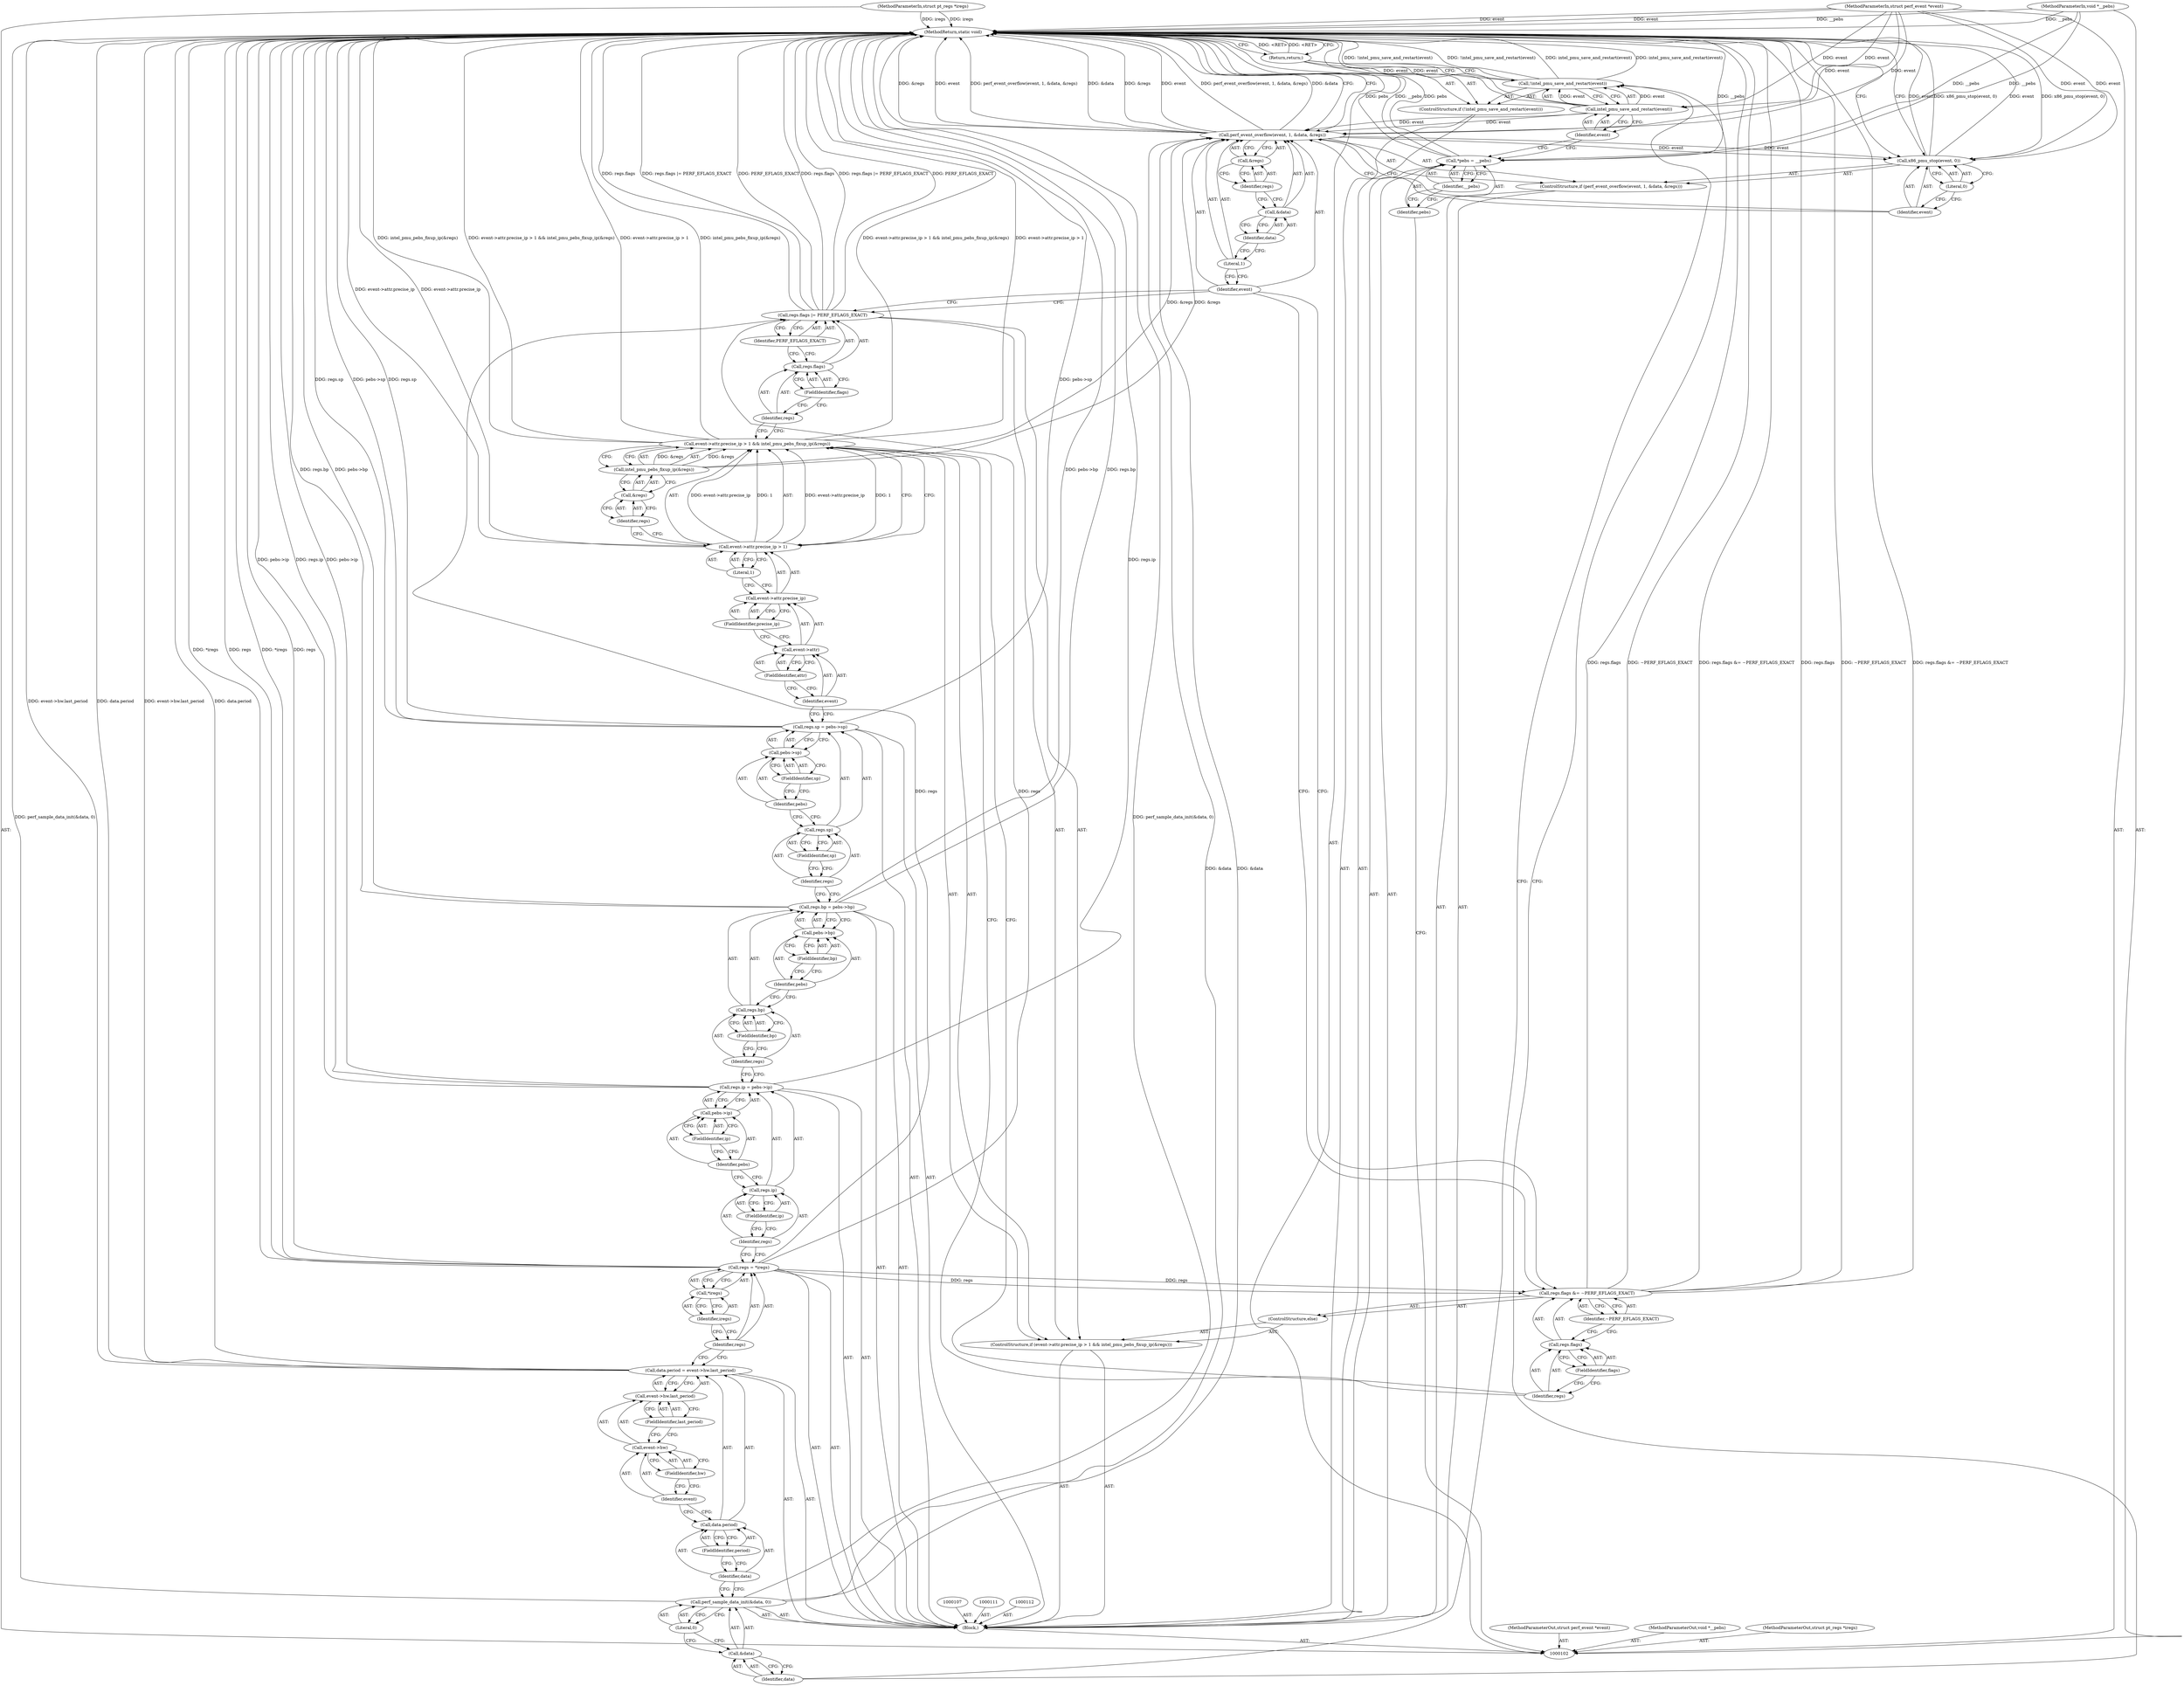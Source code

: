 digraph "1_linux_a8b0ca17b80e92faab46ee7179ba9e99ccb61233_47" {
"1000190" [label="(MethodReturn,static void)"];
"1000103" [label="(MethodParameterIn,struct perf_event *event)"];
"1000274" [label="(MethodParameterOut,struct perf_event *event)"];
"1000113" [label="(ControlStructure,if (!intel_pmu_save_and_restart(event)))"];
"1000116" [label="(Identifier,event)"];
"1000114" [label="(Call,!intel_pmu_save_and_restart(event))"];
"1000115" [label="(Call,intel_pmu_save_and_restart(event))"];
"1000117" [label="(Return,return;)"];
"1000118" [label="(Call,perf_sample_data_init(&data, 0))"];
"1000119" [label="(Call,&data)"];
"1000120" [label="(Identifier,data)"];
"1000121" [label="(Literal,0)"];
"1000122" [label="(Call,data.period = event->hw.last_period)"];
"1000123" [label="(Call,data.period)"];
"1000124" [label="(Identifier,data)"];
"1000126" [label="(Call,event->hw.last_period)"];
"1000127" [label="(Call,event->hw)"];
"1000128" [label="(Identifier,event)"];
"1000129" [label="(FieldIdentifier,hw)"];
"1000130" [label="(FieldIdentifier,last_period)"];
"1000125" [label="(FieldIdentifier,period)"];
"1000105" [label="(MethodParameterIn,void *__pebs)"];
"1000276" [label="(MethodParameterOut,void *__pebs)"];
"1000104" [label="(MethodParameterIn,struct pt_regs *iregs)"];
"1000275" [label="(MethodParameterOut,struct pt_regs *iregs)"];
"1000131" [label="(Call,regs = *iregs)"];
"1000132" [label="(Identifier,regs)"];
"1000133" [label="(Call,*iregs)"];
"1000134" [label="(Identifier,iregs)"];
"1000106" [label="(Block,)"];
"1000135" [label="(Call,regs.ip = pebs->ip)"];
"1000136" [label="(Call,regs.ip)"];
"1000137" [label="(Identifier,regs)"];
"1000139" [label="(Call,pebs->ip)"];
"1000140" [label="(Identifier,pebs)"];
"1000141" [label="(FieldIdentifier,ip)"];
"1000138" [label="(FieldIdentifier,ip)"];
"1000142" [label="(Call,regs.bp = pebs->bp)"];
"1000143" [label="(Call,regs.bp)"];
"1000144" [label="(Identifier,regs)"];
"1000146" [label="(Call,pebs->bp)"];
"1000147" [label="(Identifier,pebs)"];
"1000148" [label="(FieldIdentifier,bp)"];
"1000145" [label="(FieldIdentifier,bp)"];
"1000149" [label="(Call,regs.sp = pebs->sp)"];
"1000150" [label="(Call,regs.sp)"];
"1000151" [label="(Identifier,regs)"];
"1000153" [label="(Call,pebs->sp)"];
"1000154" [label="(Identifier,pebs)"];
"1000155" [label="(FieldIdentifier,sp)"];
"1000152" [label="(FieldIdentifier,sp)"];
"1000156" [label="(ControlStructure,if (event->attr.precise_ip > 1 && intel_pmu_pebs_fixup_ip(&regs)))"];
"1000162" [label="(FieldIdentifier,attr)"];
"1000163" [label="(FieldIdentifier,precise_ip)"];
"1000164" [label="(Literal,1)"];
"1000165" [label="(Call,intel_pmu_pebs_fixup_ip(&regs))"];
"1000157" [label="(Call,event->attr.precise_ip > 1 && intel_pmu_pebs_fixup_ip(&regs))"];
"1000158" [label="(Call,event->attr.precise_ip > 1)"];
"1000159" [label="(Call,event->attr.precise_ip)"];
"1000160" [label="(Call,event->attr)"];
"1000161" [label="(Identifier,event)"];
"1000166" [label="(Call,&regs)"];
"1000167" [label="(Identifier,regs)"];
"1000172" [label="(Identifier,PERF_EFLAGS_EXACT)"];
"1000168" [label="(Call,regs.flags |= PERF_EFLAGS_EXACT)"];
"1000169" [label="(Call,regs.flags)"];
"1000170" [label="(Identifier,regs)"];
"1000171" [label="(FieldIdentifier,flags)"];
"1000173" [label="(ControlStructure,else)"];
"1000178" [label="(Identifier,~PERF_EFLAGS_EXACT)"];
"1000174" [label="(Call,regs.flags &= ~PERF_EFLAGS_EXACT)"];
"1000175" [label="(Call,regs.flags)"];
"1000176" [label="(Identifier,regs)"];
"1000177" [label="(FieldIdentifier,flags)"];
"1000179" [label="(ControlStructure,if (perf_event_overflow(event, 1, &data, &regs)))"];
"1000181" [label="(Identifier,event)"];
"1000182" [label="(Literal,1)"];
"1000183" [label="(Call,&data)"];
"1000184" [label="(Identifier,data)"];
"1000185" [label="(Call,&regs)"];
"1000186" [label="(Identifier,regs)"];
"1000180" [label="(Call,perf_event_overflow(event, 1, &data, &regs))"];
"1000188" [label="(Identifier,event)"];
"1000189" [label="(Literal,0)"];
"1000187" [label="(Call,x86_pmu_stop(event, 0))"];
"1000108" [label="(Call,*pebs = __pebs)"];
"1000109" [label="(Identifier,pebs)"];
"1000110" [label="(Identifier,__pebs)"];
"1000190" -> "1000102"  [label="AST: "];
"1000190" -> "1000117"  [label="CFG: "];
"1000190" -> "1000187"  [label="CFG: "];
"1000190" -> "1000180"  [label="CFG: "];
"1000180" -> "1000190"  [label="DDG: &regs"];
"1000180" -> "1000190"  [label="DDG: event"];
"1000180" -> "1000190"  [label="DDG: perf_event_overflow(event, 1, &data, &regs)"];
"1000180" -> "1000190"  [label="DDG: &data"];
"1000168" -> "1000190"  [label="DDG: regs.flags"];
"1000168" -> "1000190"  [label="DDG: regs.flags |= PERF_EFLAGS_EXACT"];
"1000168" -> "1000190"  [label="DDG: PERF_EFLAGS_EXACT"];
"1000157" -> "1000190"  [label="DDG: event->attr.precise_ip > 1 && intel_pmu_pebs_fixup_ip(&regs)"];
"1000157" -> "1000190"  [label="DDG: event->attr.precise_ip > 1"];
"1000157" -> "1000190"  [label="DDG: intel_pmu_pebs_fixup_ip(&regs)"];
"1000104" -> "1000190"  [label="DDG: iregs"];
"1000105" -> "1000190"  [label="DDG: __pebs"];
"1000114" -> "1000190"  [label="DDG: !intel_pmu_save_and_restart(event)"];
"1000114" -> "1000190"  [label="DDG: intel_pmu_save_and_restart(event)"];
"1000149" -> "1000190"  [label="DDG: pebs->sp"];
"1000149" -> "1000190"  [label="DDG: regs.sp"];
"1000118" -> "1000190"  [label="DDG: perf_sample_data_init(&data, 0)"];
"1000131" -> "1000190"  [label="DDG: *iregs"];
"1000131" -> "1000190"  [label="DDG: regs"];
"1000142" -> "1000190"  [label="DDG: pebs->bp"];
"1000142" -> "1000190"  [label="DDG: regs.bp"];
"1000158" -> "1000190"  [label="DDG: event->attr.precise_ip"];
"1000187" -> "1000190"  [label="DDG: event"];
"1000187" -> "1000190"  [label="DDG: x86_pmu_stop(event, 0)"];
"1000174" -> "1000190"  [label="DDG: ~PERF_EFLAGS_EXACT"];
"1000174" -> "1000190"  [label="DDG: regs.flags &= ~PERF_EFLAGS_EXACT"];
"1000174" -> "1000190"  [label="DDG: regs.flags"];
"1000122" -> "1000190"  [label="DDG: event->hw.last_period"];
"1000122" -> "1000190"  [label="DDG: data.period"];
"1000135" -> "1000190"  [label="DDG: pebs->ip"];
"1000135" -> "1000190"  [label="DDG: regs.ip"];
"1000103" -> "1000190"  [label="DDG: event"];
"1000108" -> "1000190"  [label="DDG: __pebs"];
"1000108" -> "1000190"  [label="DDG: pebs"];
"1000115" -> "1000190"  [label="DDG: event"];
"1000117" -> "1000190"  [label="DDG: <RET>"];
"1000103" -> "1000102"  [label="AST: "];
"1000103" -> "1000190"  [label="DDG: event"];
"1000103" -> "1000115"  [label="DDG: event"];
"1000103" -> "1000180"  [label="DDG: event"];
"1000103" -> "1000187"  [label="DDG: event"];
"1000274" -> "1000102"  [label="AST: "];
"1000113" -> "1000106"  [label="AST: "];
"1000114" -> "1000113"  [label="AST: "];
"1000117" -> "1000113"  [label="AST: "];
"1000116" -> "1000115"  [label="AST: "];
"1000116" -> "1000108"  [label="CFG: "];
"1000115" -> "1000116"  [label="CFG: "];
"1000114" -> "1000113"  [label="AST: "];
"1000114" -> "1000115"  [label="CFG: "];
"1000115" -> "1000114"  [label="AST: "];
"1000117" -> "1000114"  [label="CFG: "];
"1000120" -> "1000114"  [label="CFG: "];
"1000114" -> "1000190"  [label="DDG: !intel_pmu_save_and_restart(event)"];
"1000114" -> "1000190"  [label="DDG: intel_pmu_save_and_restart(event)"];
"1000115" -> "1000114"  [label="DDG: event"];
"1000115" -> "1000114"  [label="AST: "];
"1000115" -> "1000116"  [label="CFG: "];
"1000116" -> "1000115"  [label="AST: "];
"1000114" -> "1000115"  [label="CFG: "];
"1000115" -> "1000190"  [label="DDG: event"];
"1000115" -> "1000114"  [label="DDG: event"];
"1000103" -> "1000115"  [label="DDG: event"];
"1000115" -> "1000180"  [label="DDG: event"];
"1000117" -> "1000113"  [label="AST: "];
"1000117" -> "1000114"  [label="CFG: "];
"1000190" -> "1000117"  [label="CFG: "];
"1000117" -> "1000190"  [label="DDG: <RET>"];
"1000118" -> "1000106"  [label="AST: "];
"1000118" -> "1000121"  [label="CFG: "];
"1000119" -> "1000118"  [label="AST: "];
"1000121" -> "1000118"  [label="AST: "];
"1000124" -> "1000118"  [label="CFG: "];
"1000118" -> "1000190"  [label="DDG: perf_sample_data_init(&data, 0)"];
"1000118" -> "1000180"  [label="DDG: &data"];
"1000119" -> "1000118"  [label="AST: "];
"1000119" -> "1000120"  [label="CFG: "];
"1000120" -> "1000119"  [label="AST: "];
"1000121" -> "1000119"  [label="CFG: "];
"1000120" -> "1000119"  [label="AST: "];
"1000120" -> "1000114"  [label="CFG: "];
"1000119" -> "1000120"  [label="CFG: "];
"1000121" -> "1000118"  [label="AST: "];
"1000121" -> "1000119"  [label="CFG: "];
"1000118" -> "1000121"  [label="CFG: "];
"1000122" -> "1000106"  [label="AST: "];
"1000122" -> "1000126"  [label="CFG: "];
"1000123" -> "1000122"  [label="AST: "];
"1000126" -> "1000122"  [label="AST: "];
"1000132" -> "1000122"  [label="CFG: "];
"1000122" -> "1000190"  [label="DDG: event->hw.last_period"];
"1000122" -> "1000190"  [label="DDG: data.period"];
"1000123" -> "1000122"  [label="AST: "];
"1000123" -> "1000125"  [label="CFG: "];
"1000124" -> "1000123"  [label="AST: "];
"1000125" -> "1000123"  [label="AST: "];
"1000128" -> "1000123"  [label="CFG: "];
"1000124" -> "1000123"  [label="AST: "];
"1000124" -> "1000118"  [label="CFG: "];
"1000125" -> "1000124"  [label="CFG: "];
"1000126" -> "1000122"  [label="AST: "];
"1000126" -> "1000130"  [label="CFG: "];
"1000127" -> "1000126"  [label="AST: "];
"1000130" -> "1000126"  [label="AST: "];
"1000122" -> "1000126"  [label="CFG: "];
"1000127" -> "1000126"  [label="AST: "];
"1000127" -> "1000129"  [label="CFG: "];
"1000128" -> "1000127"  [label="AST: "];
"1000129" -> "1000127"  [label="AST: "];
"1000130" -> "1000127"  [label="CFG: "];
"1000128" -> "1000127"  [label="AST: "];
"1000128" -> "1000123"  [label="CFG: "];
"1000129" -> "1000128"  [label="CFG: "];
"1000129" -> "1000127"  [label="AST: "];
"1000129" -> "1000128"  [label="CFG: "];
"1000127" -> "1000129"  [label="CFG: "];
"1000130" -> "1000126"  [label="AST: "];
"1000130" -> "1000127"  [label="CFG: "];
"1000126" -> "1000130"  [label="CFG: "];
"1000125" -> "1000123"  [label="AST: "];
"1000125" -> "1000124"  [label="CFG: "];
"1000123" -> "1000125"  [label="CFG: "];
"1000105" -> "1000102"  [label="AST: "];
"1000105" -> "1000190"  [label="DDG: __pebs"];
"1000105" -> "1000108"  [label="DDG: __pebs"];
"1000276" -> "1000102"  [label="AST: "];
"1000104" -> "1000102"  [label="AST: "];
"1000104" -> "1000190"  [label="DDG: iregs"];
"1000275" -> "1000102"  [label="AST: "];
"1000131" -> "1000106"  [label="AST: "];
"1000131" -> "1000133"  [label="CFG: "];
"1000132" -> "1000131"  [label="AST: "];
"1000133" -> "1000131"  [label="AST: "];
"1000137" -> "1000131"  [label="CFG: "];
"1000131" -> "1000190"  [label="DDG: *iregs"];
"1000131" -> "1000190"  [label="DDG: regs"];
"1000131" -> "1000168"  [label="DDG: regs"];
"1000131" -> "1000174"  [label="DDG: regs"];
"1000132" -> "1000131"  [label="AST: "];
"1000132" -> "1000122"  [label="CFG: "];
"1000134" -> "1000132"  [label="CFG: "];
"1000133" -> "1000131"  [label="AST: "];
"1000133" -> "1000134"  [label="CFG: "];
"1000134" -> "1000133"  [label="AST: "];
"1000131" -> "1000133"  [label="CFG: "];
"1000134" -> "1000133"  [label="AST: "];
"1000134" -> "1000132"  [label="CFG: "];
"1000133" -> "1000134"  [label="CFG: "];
"1000106" -> "1000102"  [label="AST: "];
"1000107" -> "1000106"  [label="AST: "];
"1000108" -> "1000106"  [label="AST: "];
"1000111" -> "1000106"  [label="AST: "];
"1000112" -> "1000106"  [label="AST: "];
"1000113" -> "1000106"  [label="AST: "];
"1000118" -> "1000106"  [label="AST: "];
"1000122" -> "1000106"  [label="AST: "];
"1000131" -> "1000106"  [label="AST: "];
"1000135" -> "1000106"  [label="AST: "];
"1000142" -> "1000106"  [label="AST: "];
"1000149" -> "1000106"  [label="AST: "];
"1000156" -> "1000106"  [label="AST: "];
"1000179" -> "1000106"  [label="AST: "];
"1000135" -> "1000106"  [label="AST: "];
"1000135" -> "1000139"  [label="CFG: "];
"1000136" -> "1000135"  [label="AST: "];
"1000139" -> "1000135"  [label="AST: "];
"1000144" -> "1000135"  [label="CFG: "];
"1000135" -> "1000190"  [label="DDG: pebs->ip"];
"1000135" -> "1000190"  [label="DDG: regs.ip"];
"1000136" -> "1000135"  [label="AST: "];
"1000136" -> "1000138"  [label="CFG: "];
"1000137" -> "1000136"  [label="AST: "];
"1000138" -> "1000136"  [label="AST: "];
"1000140" -> "1000136"  [label="CFG: "];
"1000137" -> "1000136"  [label="AST: "];
"1000137" -> "1000131"  [label="CFG: "];
"1000138" -> "1000137"  [label="CFG: "];
"1000139" -> "1000135"  [label="AST: "];
"1000139" -> "1000141"  [label="CFG: "];
"1000140" -> "1000139"  [label="AST: "];
"1000141" -> "1000139"  [label="AST: "];
"1000135" -> "1000139"  [label="CFG: "];
"1000140" -> "1000139"  [label="AST: "];
"1000140" -> "1000136"  [label="CFG: "];
"1000141" -> "1000140"  [label="CFG: "];
"1000141" -> "1000139"  [label="AST: "];
"1000141" -> "1000140"  [label="CFG: "];
"1000139" -> "1000141"  [label="CFG: "];
"1000138" -> "1000136"  [label="AST: "];
"1000138" -> "1000137"  [label="CFG: "];
"1000136" -> "1000138"  [label="CFG: "];
"1000142" -> "1000106"  [label="AST: "];
"1000142" -> "1000146"  [label="CFG: "];
"1000143" -> "1000142"  [label="AST: "];
"1000146" -> "1000142"  [label="AST: "];
"1000151" -> "1000142"  [label="CFG: "];
"1000142" -> "1000190"  [label="DDG: pebs->bp"];
"1000142" -> "1000190"  [label="DDG: regs.bp"];
"1000143" -> "1000142"  [label="AST: "];
"1000143" -> "1000145"  [label="CFG: "];
"1000144" -> "1000143"  [label="AST: "];
"1000145" -> "1000143"  [label="AST: "];
"1000147" -> "1000143"  [label="CFG: "];
"1000144" -> "1000143"  [label="AST: "];
"1000144" -> "1000135"  [label="CFG: "];
"1000145" -> "1000144"  [label="CFG: "];
"1000146" -> "1000142"  [label="AST: "];
"1000146" -> "1000148"  [label="CFG: "];
"1000147" -> "1000146"  [label="AST: "];
"1000148" -> "1000146"  [label="AST: "];
"1000142" -> "1000146"  [label="CFG: "];
"1000147" -> "1000146"  [label="AST: "];
"1000147" -> "1000143"  [label="CFG: "];
"1000148" -> "1000147"  [label="CFG: "];
"1000148" -> "1000146"  [label="AST: "];
"1000148" -> "1000147"  [label="CFG: "];
"1000146" -> "1000148"  [label="CFG: "];
"1000145" -> "1000143"  [label="AST: "];
"1000145" -> "1000144"  [label="CFG: "];
"1000143" -> "1000145"  [label="CFG: "];
"1000149" -> "1000106"  [label="AST: "];
"1000149" -> "1000153"  [label="CFG: "];
"1000150" -> "1000149"  [label="AST: "];
"1000153" -> "1000149"  [label="AST: "];
"1000161" -> "1000149"  [label="CFG: "];
"1000149" -> "1000190"  [label="DDG: pebs->sp"];
"1000149" -> "1000190"  [label="DDG: regs.sp"];
"1000150" -> "1000149"  [label="AST: "];
"1000150" -> "1000152"  [label="CFG: "];
"1000151" -> "1000150"  [label="AST: "];
"1000152" -> "1000150"  [label="AST: "];
"1000154" -> "1000150"  [label="CFG: "];
"1000151" -> "1000150"  [label="AST: "];
"1000151" -> "1000142"  [label="CFG: "];
"1000152" -> "1000151"  [label="CFG: "];
"1000153" -> "1000149"  [label="AST: "];
"1000153" -> "1000155"  [label="CFG: "];
"1000154" -> "1000153"  [label="AST: "];
"1000155" -> "1000153"  [label="AST: "];
"1000149" -> "1000153"  [label="CFG: "];
"1000154" -> "1000153"  [label="AST: "];
"1000154" -> "1000150"  [label="CFG: "];
"1000155" -> "1000154"  [label="CFG: "];
"1000155" -> "1000153"  [label="AST: "];
"1000155" -> "1000154"  [label="CFG: "];
"1000153" -> "1000155"  [label="CFG: "];
"1000152" -> "1000150"  [label="AST: "];
"1000152" -> "1000151"  [label="CFG: "];
"1000150" -> "1000152"  [label="CFG: "];
"1000156" -> "1000106"  [label="AST: "];
"1000157" -> "1000156"  [label="AST: "];
"1000168" -> "1000156"  [label="AST: "];
"1000173" -> "1000156"  [label="AST: "];
"1000162" -> "1000160"  [label="AST: "];
"1000162" -> "1000161"  [label="CFG: "];
"1000160" -> "1000162"  [label="CFG: "];
"1000163" -> "1000159"  [label="AST: "];
"1000163" -> "1000160"  [label="CFG: "];
"1000159" -> "1000163"  [label="CFG: "];
"1000164" -> "1000158"  [label="AST: "];
"1000164" -> "1000159"  [label="CFG: "];
"1000158" -> "1000164"  [label="CFG: "];
"1000165" -> "1000157"  [label="AST: "];
"1000165" -> "1000166"  [label="CFG: "];
"1000166" -> "1000165"  [label="AST: "];
"1000157" -> "1000165"  [label="CFG: "];
"1000165" -> "1000157"  [label="DDG: &regs"];
"1000165" -> "1000180"  [label="DDG: &regs"];
"1000157" -> "1000156"  [label="AST: "];
"1000157" -> "1000158"  [label="CFG: "];
"1000157" -> "1000165"  [label="CFG: "];
"1000158" -> "1000157"  [label="AST: "];
"1000165" -> "1000157"  [label="AST: "];
"1000170" -> "1000157"  [label="CFG: "];
"1000176" -> "1000157"  [label="CFG: "];
"1000157" -> "1000190"  [label="DDG: event->attr.precise_ip > 1 && intel_pmu_pebs_fixup_ip(&regs)"];
"1000157" -> "1000190"  [label="DDG: event->attr.precise_ip > 1"];
"1000157" -> "1000190"  [label="DDG: intel_pmu_pebs_fixup_ip(&regs)"];
"1000158" -> "1000157"  [label="DDG: event->attr.precise_ip"];
"1000158" -> "1000157"  [label="DDG: 1"];
"1000165" -> "1000157"  [label="DDG: &regs"];
"1000158" -> "1000157"  [label="AST: "];
"1000158" -> "1000164"  [label="CFG: "];
"1000159" -> "1000158"  [label="AST: "];
"1000164" -> "1000158"  [label="AST: "];
"1000167" -> "1000158"  [label="CFG: "];
"1000157" -> "1000158"  [label="CFG: "];
"1000158" -> "1000190"  [label="DDG: event->attr.precise_ip"];
"1000158" -> "1000157"  [label="DDG: event->attr.precise_ip"];
"1000158" -> "1000157"  [label="DDG: 1"];
"1000159" -> "1000158"  [label="AST: "];
"1000159" -> "1000163"  [label="CFG: "];
"1000160" -> "1000159"  [label="AST: "];
"1000163" -> "1000159"  [label="AST: "];
"1000164" -> "1000159"  [label="CFG: "];
"1000160" -> "1000159"  [label="AST: "];
"1000160" -> "1000162"  [label="CFG: "];
"1000161" -> "1000160"  [label="AST: "];
"1000162" -> "1000160"  [label="AST: "];
"1000163" -> "1000160"  [label="CFG: "];
"1000161" -> "1000160"  [label="AST: "];
"1000161" -> "1000149"  [label="CFG: "];
"1000162" -> "1000161"  [label="CFG: "];
"1000166" -> "1000165"  [label="AST: "];
"1000166" -> "1000167"  [label="CFG: "];
"1000167" -> "1000166"  [label="AST: "];
"1000165" -> "1000166"  [label="CFG: "];
"1000167" -> "1000166"  [label="AST: "];
"1000167" -> "1000158"  [label="CFG: "];
"1000166" -> "1000167"  [label="CFG: "];
"1000172" -> "1000168"  [label="AST: "];
"1000172" -> "1000169"  [label="CFG: "];
"1000168" -> "1000172"  [label="CFG: "];
"1000168" -> "1000156"  [label="AST: "];
"1000168" -> "1000172"  [label="CFG: "];
"1000169" -> "1000168"  [label="AST: "];
"1000172" -> "1000168"  [label="AST: "];
"1000181" -> "1000168"  [label="CFG: "];
"1000168" -> "1000190"  [label="DDG: regs.flags"];
"1000168" -> "1000190"  [label="DDG: regs.flags |= PERF_EFLAGS_EXACT"];
"1000168" -> "1000190"  [label="DDG: PERF_EFLAGS_EXACT"];
"1000131" -> "1000168"  [label="DDG: regs"];
"1000169" -> "1000168"  [label="AST: "];
"1000169" -> "1000171"  [label="CFG: "];
"1000170" -> "1000169"  [label="AST: "];
"1000171" -> "1000169"  [label="AST: "];
"1000172" -> "1000169"  [label="CFG: "];
"1000170" -> "1000169"  [label="AST: "];
"1000170" -> "1000157"  [label="CFG: "];
"1000171" -> "1000170"  [label="CFG: "];
"1000171" -> "1000169"  [label="AST: "];
"1000171" -> "1000170"  [label="CFG: "];
"1000169" -> "1000171"  [label="CFG: "];
"1000173" -> "1000156"  [label="AST: "];
"1000174" -> "1000173"  [label="AST: "];
"1000178" -> "1000174"  [label="AST: "];
"1000178" -> "1000175"  [label="CFG: "];
"1000174" -> "1000178"  [label="CFG: "];
"1000174" -> "1000173"  [label="AST: "];
"1000174" -> "1000178"  [label="CFG: "];
"1000175" -> "1000174"  [label="AST: "];
"1000178" -> "1000174"  [label="AST: "];
"1000181" -> "1000174"  [label="CFG: "];
"1000174" -> "1000190"  [label="DDG: ~PERF_EFLAGS_EXACT"];
"1000174" -> "1000190"  [label="DDG: regs.flags &= ~PERF_EFLAGS_EXACT"];
"1000174" -> "1000190"  [label="DDG: regs.flags"];
"1000131" -> "1000174"  [label="DDG: regs"];
"1000175" -> "1000174"  [label="AST: "];
"1000175" -> "1000177"  [label="CFG: "];
"1000176" -> "1000175"  [label="AST: "];
"1000177" -> "1000175"  [label="AST: "];
"1000178" -> "1000175"  [label="CFG: "];
"1000176" -> "1000175"  [label="AST: "];
"1000176" -> "1000157"  [label="CFG: "];
"1000177" -> "1000176"  [label="CFG: "];
"1000177" -> "1000175"  [label="AST: "];
"1000177" -> "1000176"  [label="CFG: "];
"1000175" -> "1000177"  [label="CFG: "];
"1000179" -> "1000106"  [label="AST: "];
"1000180" -> "1000179"  [label="AST: "];
"1000187" -> "1000179"  [label="AST: "];
"1000181" -> "1000180"  [label="AST: "];
"1000181" -> "1000168"  [label="CFG: "];
"1000181" -> "1000174"  [label="CFG: "];
"1000182" -> "1000181"  [label="CFG: "];
"1000182" -> "1000180"  [label="AST: "];
"1000182" -> "1000181"  [label="CFG: "];
"1000184" -> "1000182"  [label="CFG: "];
"1000183" -> "1000180"  [label="AST: "];
"1000183" -> "1000184"  [label="CFG: "];
"1000184" -> "1000183"  [label="AST: "];
"1000186" -> "1000183"  [label="CFG: "];
"1000184" -> "1000183"  [label="AST: "];
"1000184" -> "1000182"  [label="CFG: "];
"1000183" -> "1000184"  [label="CFG: "];
"1000185" -> "1000180"  [label="AST: "];
"1000185" -> "1000186"  [label="CFG: "];
"1000186" -> "1000185"  [label="AST: "];
"1000180" -> "1000185"  [label="CFG: "];
"1000186" -> "1000185"  [label="AST: "];
"1000186" -> "1000183"  [label="CFG: "];
"1000185" -> "1000186"  [label="CFG: "];
"1000180" -> "1000179"  [label="AST: "];
"1000180" -> "1000185"  [label="CFG: "];
"1000181" -> "1000180"  [label="AST: "];
"1000182" -> "1000180"  [label="AST: "];
"1000183" -> "1000180"  [label="AST: "];
"1000185" -> "1000180"  [label="AST: "];
"1000188" -> "1000180"  [label="CFG: "];
"1000190" -> "1000180"  [label="CFG: "];
"1000180" -> "1000190"  [label="DDG: &regs"];
"1000180" -> "1000190"  [label="DDG: event"];
"1000180" -> "1000190"  [label="DDG: perf_event_overflow(event, 1, &data, &regs)"];
"1000180" -> "1000190"  [label="DDG: &data"];
"1000115" -> "1000180"  [label="DDG: event"];
"1000103" -> "1000180"  [label="DDG: event"];
"1000118" -> "1000180"  [label="DDG: &data"];
"1000165" -> "1000180"  [label="DDG: &regs"];
"1000180" -> "1000187"  [label="DDG: event"];
"1000188" -> "1000187"  [label="AST: "];
"1000188" -> "1000180"  [label="CFG: "];
"1000189" -> "1000188"  [label="CFG: "];
"1000189" -> "1000187"  [label="AST: "];
"1000189" -> "1000188"  [label="CFG: "];
"1000187" -> "1000189"  [label="CFG: "];
"1000187" -> "1000179"  [label="AST: "];
"1000187" -> "1000189"  [label="CFG: "];
"1000188" -> "1000187"  [label="AST: "];
"1000189" -> "1000187"  [label="AST: "];
"1000190" -> "1000187"  [label="CFG: "];
"1000187" -> "1000190"  [label="DDG: event"];
"1000187" -> "1000190"  [label="DDG: x86_pmu_stop(event, 0)"];
"1000180" -> "1000187"  [label="DDG: event"];
"1000103" -> "1000187"  [label="DDG: event"];
"1000108" -> "1000106"  [label="AST: "];
"1000108" -> "1000110"  [label="CFG: "];
"1000109" -> "1000108"  [label="AST: "];
"1000110" -> "1000108"  [label="AST: "];
"1000116" -> "1000108"  [label="CFG: "];
"1000108" -> "1000190"  [label="DDG: __pebs"];
"1000108" -> "1000190"  [label="DDG: pebs"];
"1000105" -> "1000108"  [label="DDG: __pebs"];
"1000109" -> "1000108"  [label="AST: "];
"1000109" -> "1000102"  [label="CFG: "];
"1000110" -> "1000109"  [label="CFG: "];
"1000110" -> "1000108"  [label="AST: "];
"1000110" -> "1000109"  [label="CFG: "];
"1000108" -> "1000110"  [label="CFG: "];
}
